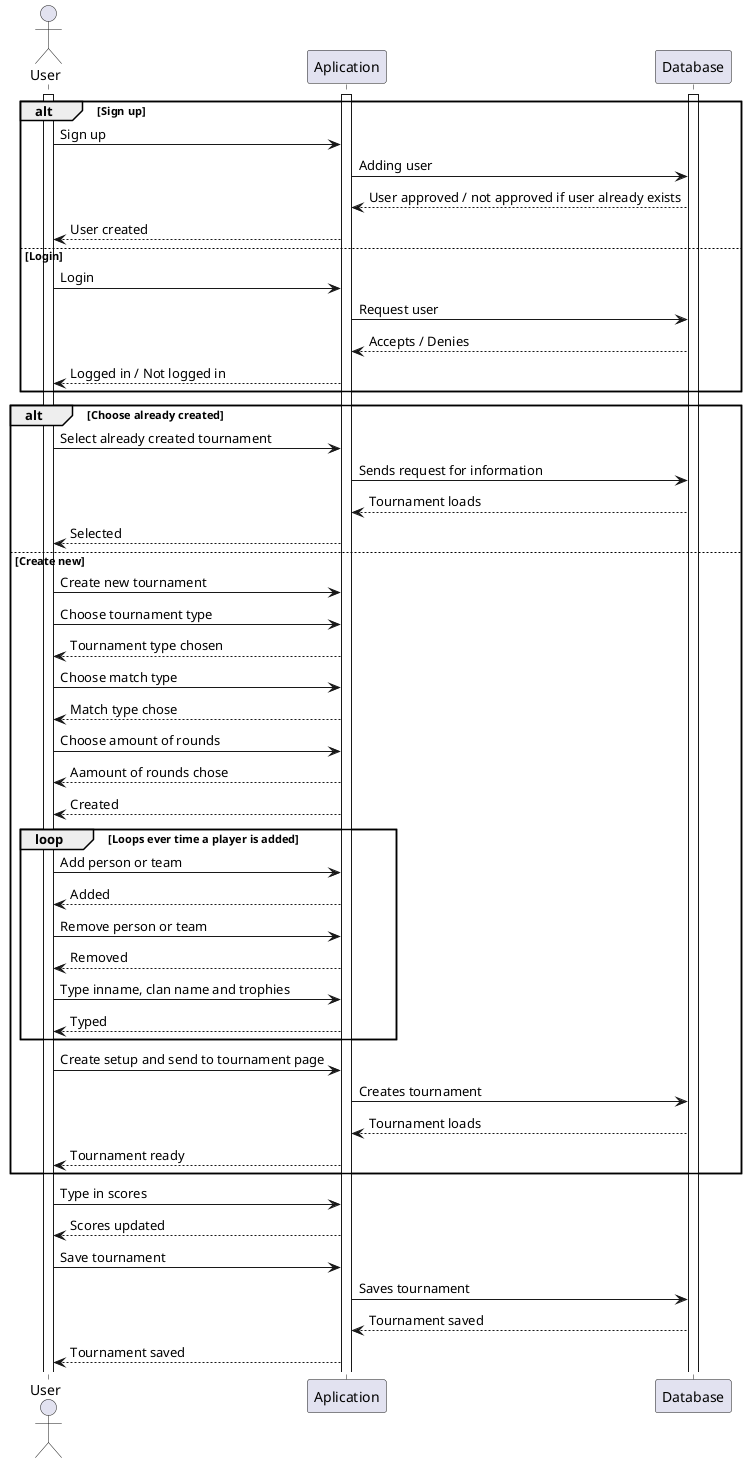@startuml sequence 


actor User as U
participant Aplication as A
participant Database as D

activate U
activate A
activate D

alt Sign up
    U->A: Sign up 
    A->D: Adding user
    D-->A: User approved / not approved if user already exists
    A-->U: User created
    
else Login
    U->A: Login
    A->D: Request user
    D-->A: Accepts / Denies
    A-->U: Logged in / Not logged in
end


alt Choose already created
    U->A: Select already created tournament
    A->D: Sends request for information
    D-->A: Tournament loads
    A-->U: Selected
else Create new
    U->A: Create new tournament
 
    U->A: Choose tournament type
    A-->U: Tournament type chosen
    
    U->A: Choose match type
    A-->U: Match type chose
    
    U->A: Choose amount of rounds
    A-->U: Aamount of rounds chose
    
    A-->U: Created
    
    loop Loops ever time a player is added
    
        U->A: Add person or team
        A-->U: Added

        U->A: Remove person or team
        A-->U: Removed
    
        U->A: Type inname, clan name and trophies
        A-->U: Typed
        
    
        
    end
    U->A: Create setup and send to tournament page
    A->D: Creates tournament
    D-->A: Tournament loads
    A-->U: Tournament ready
end


U->A: Type in scores 
A-->U: Scores updated

U->A: Save tournament
A->D: Saves tournament
D-->A: Tournament saved
A-->U: Tournament saved
